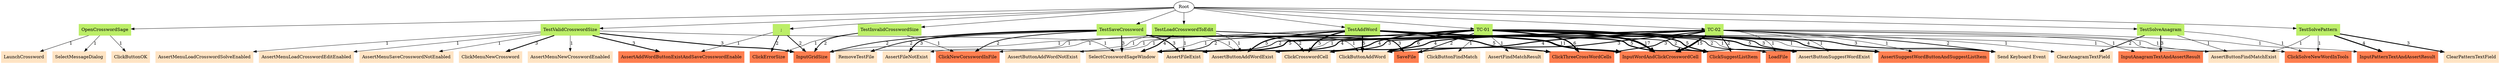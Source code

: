 // TC <-> K
digraph {
	Root
	OpenCrosswordSage [color=darkolivegreen2 shape=box style=filled]
		Root -> OpenCrosswordSage
	LaunchCrossword [color=bisque shape=box style=filled]
	SelectMessageDialog [color=bisque shape=box style=filled]
	ClickButtonOK [color=bisque shape=box style=filled]
	TestValidCrosswordSize [color=darkolivegreen2 shape=box style=filled]
		Root -> TestValidCrosswordSize
	SelectCrosswordSageWindow [color=bisque shape=box style=filled]
	AssertMenuNewCrosswordEnabled [color=bisque shape=box style=filled]
	AssertMenuLoadCrosswordSolveEnabled [color=bisque shape=box style=filled]
	AssertMenuLoadCrosswordEditEnabled [color=bisque shape=box style=filled]
	AssertMenuSaveCrosswordNotEnabled [color=bisque shape=box style=filled]
	ClickMenuNewCrossword [color=bisque shape=box style=filled]
	InputGridSize [color=coral shape=box style=filled]
	AssertAddWordButtonExistAndSaveCrosswordEnable [color=coral shape=box style=filled]
	ClickMenuNewCrossword [color=bisque shape=box style=filled]
	InputGridSize [color=coral shape=box style=filled]
	AssertAddWordButtonExistAndSaveCrosswordEnable [color=coral shape=box style=filled]
	ClickMenuNewCrossword [color=bisque shape=box style=filled]
	InputGridSize [color=coral shape=box style=filled]
	AssertAddWordButtonExistAndSaveCrosswordEnable [color=coral shape=box style=filled]
	TestInvalidCrosswordSize [color=darkolivegreen2 shape=box style=filled]
		Root -> TestInvalidCrosswordSize
	ClickNewCorsswordInFile [color=coral shape=box style=filled]
	InputGridSize [color=coral shape=box style=filled]
	ClickErrorSize [color=coral shape=box style=filled]
	InputGridSize [color=coral shape=box style=filled]
	";" [color=darkolivegreen2 shape=box style=filled]
		Root -> ";"
	ClickErrorSize [color=coral shape=box style=filled]
	InputGridSize [color=coral shape=box style=filled]
	ClickErrorSize [color=coral shape=box style=filled]
	InputGridSize [color=coral shape=box style=filled]
	AssertAddWordButtonExistAndSaveCrosswordEnable [color=coral shape=box style=filled]
	TestAddWord [color=darkolivegreen2 shape=box style=filled]
		Root -> TestAddWord
	ClickNewCorsswordInFile [color=coral shape=box style=filled]
	InputGridSize [color=coral shape=box style=filled]
	SelectCrosswordSageWindow [color=bisque shape=box style=filled]
	AssertButtonAddWordExist [color=bisque shape=box style=filled]
	ClickButtonAddWord [color=bisque shape=box style=filled]
	ClickThreeCrossWordCells [color=coral shape=box style=filled]
	InputWordAndClickCrosswordCell [color=coral shape=box style=filled]
	InputWordAndClickCrosswordCell [color=coral shape=box style=filled]
	InputWordAndClickCrosswordCell [color=coral shape=box style=filled]
	InputWordAndClickCrosswordCell [color=coral shape=box style=filled]
	AssertButtonSuggestWordExist [color=bisque shape=box style=filled]
	ClickSuggestListItem [color=coral shape=box style=filled]
	ClickCrosswordCell [color=bisque shape=box style=filled]
	AssertSuggestWordButtonAndSuggestListItem [color=coral shape=box style=filled]
	AssertButtonAddWordExist [color=bisque shape=box style=filled]
	ClickButtonAddWord [color=bisque shape=box style=filled]
	ClickThreeCrossWordCells [color=coral shape=box style=filled]
	InputWordAndClickCrosswordCell [color=coral shape=box style=filled]
	InputWordAndClickCrosswordCell [color=coral shape=box style=filled]
	InputWordAndClickCrosswordCell [color=coral shape=box style=filled]
	AssertButtonSuggestWordExist [color=bisque shape=box style=filled]
	ClickSuggestListItem [color=coral shape=box style=filled]
	AssertButtonAddWordExist [color=bisque shape=box style=filled]
	ClickButtonAddWord [color=bisque shape=box style=filled]
	ClickThreeCrossWordCells [color=coral shape=box style=filled]
	ClickSuggestListItem [color=coral shape=box style=filled]
	ClickCrosswordCell [color=bisque shape=box style=filled]
	AssertSuggestWordButtonAndSuggestListItem [color=coral shape=box style=filled]
	AssertButtonAddWordExist [color=bisque shape=box style=filled]
	ClickButtonAddWord [color=bisque shape=box style=filled]
	ClickThreeCrossWordCells [color=coral shape=box style=filled]
	InputWordAndClickCrosswordCell [color=coral shape=box style=filled]
	InputWordAndClickCrosswordCell [color=coral shape=box style=filled]
	"Send Keyboard Event" [color=bisque shape=box style=filled]
	ClickSuggestListItem [color=coral shape=box style=filled]
	AssertButtonAddWordExist [color=bisque shape=box style=filled]
	ClickButtonAddWord [color=bisque shape=box style=filled]
	ClickThreeCrossWordCells [color=coral shape=box style=filled]
	InputWordAndClickCrosswordCell [color=coral shape=box style=filled]
	InputWordAndClickCrosswordCell [color=coral shape=box style=filled]
	ClickSuggestListItem [color=coral shape=box style=filled]
	ClickCrosswordCell [color=bisque shape=box style=filled]
	AssertSuggestWordButtonAndSuggestListItem [color=coral shape=box style=filled]
	ClickCrosswordCell [color=bisque shape=box style=filled]
	AssertSuggestWordButtonAndSuggestListItem [color=coral shape=box style=filled]
	ClickCrosswordCell [color=bisque shape=box style=filled]
	AssertSuggestWordButtonAndSuggestListItem [color=coral shape=box style=filled]
	TestSaveCrossword [color=darkolivegreen2 shape=box style=filled]
		Root -> TestSaveCrossword
	ClickNewCorsswordInFile [color=coral shape=box style=filled]
	InputGridSize [color=coral shape=box style=filled]
	AssertFileNotExist [color=bisque shape=box style=filled]
	SelectCrosswordSageWindow [color=bisque shape=box style=filled]
	SaveFile [color=coral shape=box style=filled]
	AssertFileExist [color=bisque shape=box style=filled]
	SelectCrosswordSageWindow [color=bisque shape=box style=filled]
	SaveFile [color=coral shape=box style=filled]
	AssertFileExist [color=bisque shape=box style=filled]
	RemoveTestFile [color=bisque shape=box style=filled]
	AssertFileNotExist [color=bisque shape=box style=filled]
	ClickNewCorsswordInFile [color=coral shape=box style=filled]
	InputGridSize [color=coral shape=box style=filled]
	SelectCrosswordSageWindow [color=bisque shape=box style=filled]
	AssertButtonAddWordExist [color=bisque shape=box style=filled]
	ClickButtonAddWord [color=bisque shape=box style=filled]
	ClickCrosswordCell [color=bisque shape=box style=filled]
	ClickCrosswordCell [color=bisque shape=box style=filled]
	SaveFile [color=coral shape=box style=filled]
	AssertFileExist [color=bisque shape=box style=filled]
	RemoveTestFile [color=bisque shape=box style=filled]
	AssertFileNotExist [color=bisque shape=box style=filled]
	TestLoadCrosswordToEdit [color=darkolivegreen2 shape=box style=filled]
		Root -> TestLoadCrosswordToEdit
	AssertFileNotExist [color=bisque shape=box style=filled]
	SelectCrosswordSageWindow [color=bisque shape=box style=filled]
	LoadFile [color=coral shape=box style=filled]
	SelectCrosswordSageWindow [color=bisque shape=box style=filled]
	AssertButtonAddWordNotExist [color=bisque shape=box style=filled]
	AssertFileExist [color=bisque shape=box style=filled]
	SelectCrosswordSageWindow [color=bisque shape=box style=filled]
	LoadFile [color=coral shape=box style=filled]
	SelectCrosswordSageWindow [color=bisque shape=box style=filled]
	AssertButtonAddWordExist [color=bisque shape=box style=filled]
	TestSolvePattern [color=darkolivegreen2 shape=box style=filled]
		Root -> TestSolvePattern
	ClickSolveNewWordInTools [color=coral shape=box style=filled]
	AssertButtonFindMatchExist [color=bisque shape=box style=filled]
	InputPatternTextAndAssertResult [color=coral shape=box style=filled]
	ClearPatternTextField [color=bisque shape=box style=filled]
	InputPatternTextAndAssertResult [color=coral shape=box style=filled]
	ClearPatternTextField [color=bisque shape=box style=filled]
	InputPatternTextAndAssertResult [color=coral shape=box style=filled]
	ClearPatternTextField [color=bisque shape=box style=filled]
	InputPatternTextAndAssertResult [color=coral shape=box style=filled]
	TestSolveAnagram [color=darkolivegreen2 shape=box style=filled]
		Root -> TestSolveAnagram
	ClickSolveNewWordInTools [color=coral shape=box style=filled]
	AssertButtonFindMatchExist [color=bisque shape=box style=filled]
	InputAnagramTextAndAssertResult [color=coral shape=box style=filled]
	ClearAnagramTextField [color=bisque shape=box style=filled]
	InputAnagramTextAndAssertResult [color=coral shape=box style=filled]
	ClearAnagramTextField [color=bisque shape=box style=filled]
	InputAnagramTextAndAssertResult [color=coral shape=box style=filled]
	"TC-01" [color=darkolivegreen2 shape=box style=filled]
		Root -> "TC-01"
	ClickNewCorsswordInFile [color=coral shape=box style=filled]
	InputGridSize [color=coral shape=box style=filled]
	SelectCrosswordSageWindow [color=bisque shape=box style=filled]
	AssertButtonAddWordExist [color=bisque shape=box style=filled]
	ClickButtonAddWord [color=bisque shape=box style=filled]
	ClickThreeCrossWordCells [color=coral shape=box style=filled]
	InputWordAndClickCrosswordCell [color=coral shape=box style=filled]
	InputWordAndClickCrosswordCell [color=coral shape=box style=filled]
	InputWordAndClickCrosswordCell [color=coral shape=box style=filled]
	InputWordAndClickCrosswordCell [color=coral shape=box style=filled]
	ClickSuggestListItem [color=coral shape=box style=filled]
	ClickButtonAddWord [color=bisque shape=box style=filled]
	ClickThreeCrossWordCells [color=coral shape=box style=filled]
	InputWordAndClickCrosswordCell [color=coral shape=box style=filled]
	InputWordAndClickCrosswordCell [color=coral shape=box style=filled]
	InputWordAndClickCrosswordCell [color=coral shape=box style=filled]
	"Send Keyboard Event" [color=bisque shape=box style=filled]
	ClickButtonAddWord [color=bisque shape=box style=filled]
	ClickThreeCrossWordCells [color=coral shape=box style=filled]
	InputWordAndClickCrosswordCell [color=coral shape=box style=filled]
	"Send Keyboard Event" [color=bisque shape=box style=filled]
	ClickSuggestListItem [color=coral shape=box style=filled]
	ClickCrosswordCell [color=bisque shape=box style=filled]
	AssertSuggestWordButtonAndSuggestListItem [color=coral shape=box style=filled]
	ClickButtonAddWord [color=bisque shape=box style=filled]
	ClickThreeCrossWordCells [color=coral shape=box style=filled]
	InputWordAndClickCrosswordCell [color=coral shape=box style=filled]
	InputWordAndClickCrosswordCell [color=coral shape=box style=filled]
	InputWordAndClickCrosswordCell [color=coral shape=box style=filled]
	"Send Keyboard Event" [color=bisque shape=box style=filled]
	AssertButtonSuggestWordExist [color=bisque shape=box style=filled]
	ClickSuggestListItem [color=coral shape=box style=filled]
	ClickCrosswordCell [color=bisque shape=box style=filled]
	AssertSuggestWordButtonAndSuggestListItem [color=coral shape=box style=filled]
	ClickButtonAddWord [color=bisque shape=box style=filled]
	ClickThreeCrossWordCells [color=coral shape=box style=filled]
	InputWordAndClickCrosswordCell [color=coral shape=box style=filled]
	InputWordAndClickCrosswordCell [color=coral shape=box style=filled]
	AssertButtonSuggestWordExist [color=bisque shape=box style=filled]
	ClickSuggestListItem [color=coral shape=box style=filled]
	ClickCrosswordCell [color=bisque shape=box style=filled]
	AssertSuggestWordButtonAndSuggestListItem [color=coral shape=box style=filled]
	SaveFile [color=coral shape=box style=filled]
	AssertFileExist [color=bisque shape=box style=filled]
	ClickSolveNewWordInTools [color=coral shape=box style=filled]
	AssertButtonFindMatchExist [color=bisque shape=box style=filled]
	ClickButtonFindMatch [color=bisque shape=box style=filled]
	AssertFindMatchResult [color=bisque shape=box style=filled]
	LoadFile [color=coral shape=box style=filled]
	SelectCrosswordSageWindow [color=bisque shape=box style=filled]
	ClickButtonAddWord [color=bisque shape=box style=filled]
	ClickThreeCrossWordCells [color=coral shape=box style=filled]
	InputWordAndClickCrosswordCell [color=coral shape=box style=filled]
	InputWordAndClickCrosswordCell [color=coral shape=box style=filled]
	InputWordAndClickCrosswordCell [color=coral shape=box style=filled]
	InputWordAndClickCrosswordCell [color=coral shape=box style=filled]
	AssertButtonSuggestWordExist [color=bisque shape=box style=filled]
	ClickSuggestListItem [color=coral shape=box style=filled]
	ClickCrosswordCell [color=bisque shape=box style=filled]
	AssertSuggestWordButtonAndSuggestListItem [color=coral shape=box style=filled]
	SaveFile [color=coral shape=box style=filled]
	AssertFileExist [color=bisque shape=box style=filled]
	"TC-02" [color=darkolivegreen2 shape=box style=filled]
		Root -> "TC-02"
	ClickSolveNewWordInTools [color=coral shape=box style=filled]
	InputAnagramTextAndAssertResult [color=coral shape=box style=filled]
	ClearAnagramTextField [color=bisque shape=box style=filled]
	InputPatternTextAndAssertResult [color=coral shape=box style=filled]
	AssertFileExist [color=bisque shape=box style=filled]
	SelectCrosswordSageWindow [color=bisque shape=box style=filled]
	LoadFile [color=coral shape=box style=filled]
	SelectCrosswordSageWindow [color=bisque shape=box style=filled]
	AssertButtonAddWordExist [color=bisque shape=box style=filled]
	ClickButtonAddWord [color=bisque shape=box style=filled]
	ClickThreeCrossWordCells [color=coral shape=box style=filled]
	InputWordAndClickCrosswordCell [color=coral shape=box style=filled]
	InputWordAndClickCrosswordCell [color=coral shape=box style=filled]
	InputWordAndClickCrosswordCell [color=coral shape=box style=filled]
	InputWordAndClickCrosswordCell [color=coral shape=box style=filled]
	ClickSuggestListItem [color=coral shape=box style=filled]
	ClickButtonAddWord [color=bisque shape=box style=filled]
	ClickThreeCrossWordCells [color=coral shape=box style=filled]
	InputWordAndClickCrosswordCell [color=coral shape=box style=filled]
	InputWordAndClickCrosswordCell [color=coral shape=box style=filled]
	InputWordAndClickCrosswordCell [color=coral shape=box style=filled]
	InputWordAndClickCrosswordCell [color=coral shape=box style=filled]
	InputWordAndClickCrosswordCell [color=coral shape=box style=filled]
	"Send Keyboard Event" [color=bisque shape=box style=filled]
	ClickButtonAddWord [color=bisque shape=box style=filled]
	ClickCrosswordCell [color=bisque shape=box style=filled]
	ClickCrosswordCell [color=bisque shape=box style=filled]
	SaveFile [color=coral shape=box style=filled]
	SelectCrosswordSageWindow [color=bisque shape=box style=filled]
	AssertButtonAddWordExist [color=bisque shape=box style=filled]
	ClickCrosswordCell [color=bisque shape=box style=filled]
	InputWordAndClickCrosswordCell [color=coral shape=box style=filled]
	InputWordAndClickCrosswordCell [color=coral shape=box style=filled]
	InputWordAndClickCrosswordCell [color=coral shape=box style=filled]
	AssertButtonSuggestWordExist [color=bisque shape=box style=filled]
	ClickSuggestListItem [color=coral shape=box style=filled]
	ClickCrosswordCell [color=bisque shape=box style=filled]
	AssertSuggestWordButtonAndSuggestListItem [color=coral shape=box style=filled]
	SaveFile [color=coral shape=box style=filled]
	SelectCrosswordSageWindow [color=bisque shape=box style=filled]
	AssertButtonAddWordExist [color=bisque shape=box style=filled]
	ClickButtonAddWord [color=bisque shape=box style=filled]
	ClickThreeCrossWordCells [color=coral shape=box style=filled]
	InputWordAndClickCrosswordCell [color=coral shape=box style=filled]
	InputWordAndClickCrosswordCell [color=coral shape=box style=filled]
	InputWordAndClickCrosswordCell [color=coral shape=box style=filled]
	"Send Keyboard Event" [color=bisque shape=box style=filled]
	SelectCrosswordSageWindow [color=bisque shape=box style=filled]
	SaveFile [color=coral shape=box style=filled]
	AssertFileExist [color=bisque shape=box style=filled]
	AssertFileExist [color=bisque shape=box style=filled]
	AssertFileExist [color=bisque shape=box style=filled]
		TestValidCrosswordSize -> AssertAddWordButtonExistAndSaveCrosswordEnable [label=3 penwidth=2.58496250072]
		";" -> AssertAddWordButtonExistAndSaveCrosswordEnable [label=1 penwidth=1.0]
		TestInvalidCrosswordSize -> ClickNewCorsswordInFile [label=1 penwidth=1.0]
		TestAddWord -> ClickCrosswordCell [label=5 penwidth=3.32192809489]
		TestLoadCrosswordToEdit -> AssertButtonAddWordExist [label=1 penwidth=1.0]
		"TC-02" -> ClickThreeCrossWordCells [label=3 penwidth=2.58496250072]
		TestAddWord -> ClickSuggestListItem [label=5 penwidth=3.32192809489]
		TestSaveCrossword -> ClickButtonAddWord [label=1 penwidth=1.0]
		TestValidCrosswordSize -> SelectCrosswordSageWindow [label=1 penwidth=1.0]
		TestAddWord -> SelectCrosswordSageWindow [label=1 penwidth=1.0]
		TestLoadCrosswordToEdit -> AssertButtonAddWordNotExist [label=1 penwidth=1.0]
		"TC-02" -> ClickCrosswordCell [label=4 penwidth=3.0]
		TestSaveCrossword -> RemoveTestFile [label=2 penwidth=2.0]
		TestAddWord -> InputGridSize [label=1 penwidth=1.0]
		"TC-02" -> InputAnagramTextAndAssertResult [label=1 penwidth=1.0]
		"TC-02" -> AssertFileExist [label=4 penwidth=3.0]
		TestInvalidCrosswordSize -> InputGridSize [label=2 penwidth=2.0]
		";" -> InputGridSize [label=2 penwidth=2.0]
		TestSolveAnagram -> ClickSolveNewWordInTools [label=1 penwidth=1.0]
		TestLoadCrosswordToEdit -> AssertFileNotExist [label=1 penwidth=1.0]
		TestAddWord -> "Send Keyboard Event" [label=1 penwidth=1.0]
		"TC-01" -> ClickNewCorsswordInFile [label=1 penwidth=1.0]
		"TC-01" -> "Send Keyboard Event" [label=3 penwidth=2.58496250072]
		"TC-01" -> ClickSuggestListItem [label=5 penwidth=3.32192809489]
		TestValidCrosswordSize -> AssertMenuNewCrosswordEnabled [label=1 penwidth=1.0]
		"TC-01" -> ClickCrosswordCell [label=4 penwidth=3.0]
		OpenCrosswordSage -> ClickButtonOK [label=1 penwidth=1.0]
		"TC-01" -> AssertButtonSuggestWordExist [label=3 penwidth=2.58496250072]
		TestSaveCrossword -> ClickNewCorsswordInFile [label=2 penwidth=2.0]
		TestAddWord -> AssertButtonSuggestWordExist [label=2 penwidth=2.0]
		TestValidCrosswordSize -> AssertMenuLoadCrosswordSolveEnabled [label=1 penwidth=1.0]
		"TC-01" -> ClickSolveNewWordInTools [label=1 penwidth=1.0]
		TestSolvePattern -> InputPatternTextAndAssertResult [label=4 penwidth=3.0]
		OpenCrosswordSage -> SelectMessageDialog [label=1 penwidth=1.0]
		"TC-01" -> InputGridSize [label=1 penwidth=1.0]
		"TC-02" -> LoadFile [label=1 penwidth=1.0]
		TestSaveCrossword -> SaveFile [label=3 penwidth=2.58496250072]
		TestSolvePattern -> ClearPatternTextField [label=3 penwidth=2.58496250072]
		TestAddWord -> ClickNewCorsswordInFile [label=1 penwidth=1.0]
		TestSolveAnagram -> InputAnagramTextAndAssertResult [label=3 penwidth=2.58496250072]
		"TC-01" -> LoadFile [label=1 penwidth=1.0]
		TestLoadCrosswordToEdit -> SelectCrosswordSageWindow [label=4 penwidth=3.0]
		TestSaveCrossword -> AssertFileNotExist [label=3 penwidth=2.58496250072]
		TestLoadCrosswordToEdit -> LoadFile [label=2 penwidth=2.0]
		TestSaveCrossword -> AssertFileExist [label=3 penwidth=2.58496250072]
		TestSaveCrossword -> ClickCrosswordCell [label=2 penwidth=2.0]
		"TC-02" -> ClickSuggestListItem [label=2 penwidth=2.0]
		"TC-02" -> AssertButtonAddWordExist [label=3 penwidth=2.58496250072]
		TestLoadCrosswordToEdit -> AssertFileExist [label=1 penwidth=1.0]
		TestSolveAnagram -> ClearAnagramTextField [label=2 penwidth=2.0]
		"TC-01" -> AssertButtonAddWordExist [label=1 penwidth=1.0]
		"TC-01" -> AssertButtonFindMatchExist [label=1 penwidth=1.0]
		TestAddWord -> AssertButtonAddWordExist [label=5 penwidth=3.32192809489]
		";" -> ClickErrorSize [label=2 penwidth=2.0]
		"TC-01" -> SaveFile [label=2 penwidth=2.0]
		"TC-02" -> ClickSolveNewWordInTools [label=1 penwidth=1.0]
		"TC-01" -> AssertFileExist [label=2 penwidth=2.0]
		"TC-02" -> SelectCrosswordSageWindow [label=5 penwidth=3.32192809489]
		"TC-01" -> InputWordAndClickCrosswordCell [label=17 penwidth=5.08746284125]
		TestValidCrosswordSize -> AssertMenuSaveCrosswordNotEnabled [label=1 penwidth=1.0]
		TestSaveCrossword -> InputGridSize [label=2 penwidth=2.0]
		"TC-02" -> InputWordAndClickCrosswordCell [label=15 penwidth=4.90689059561]
		TestValidCrosswordSize -> AssertMenuLoadCrosswordEditEnabled [label=1 penwidth=1.0]
		"TC-02" -> ClearAnagramTextField [label=1 penwidth=1.0]
		TestAddWord -> ClickThreeCrossWordCells [label=5 penwidth=3.32192809489]
		TestAddWord -> ClickButtonAddWord [label=5 penwidth=3.32192809489]
		"TC-02" -> InputPatternTextAndAssertResult [label=1 penwidth=1.0]
		TestSolvePattern -> ClickSolveNewWordInTools [label=1 penwidth=1.0]
		"TC-01" -> ClickButtonAddWord [label=6 penwidth=3.58496250072]
		TestSaveCrossword -> SelectCrosswordSageWindow [label=3 penwidth=2.58496250072]
		"TC-01" -> ClickButtonFindMatch [label=1 penwidth=1.0]
		OpenCrosswordSage -> LaunchCrossword [label=1 penwidth=1.0]
		"TC-02" -> SaveFile [label=3 penwidth=2.58496250072]
		"TC-01" -> AssertFindMatchResult [label=1 penwidth=1.0]
		TestAddWord -> AssertSuggestWordButtonAndSuggestListItem [label=5 penwidth=3.32192809489]
		TestValidCrosswordSize -> InputGridSize [label=3 penwidth=2.58496250072]
		TestValidCrosswordSize -> ClickMenuNewCrossword [label=3 penwidth=2.58496250072]
		"TC-01" -> AssertSuggestWordButtonAndSuggestListItem [label=4 penwidth=3.0]
		TestSaveCrossword -> AssertButtonAddWordExist [label=1 penwidth=1.0]
		"TC-02" -> ClickButtonAddWord [label=4 penwidth=3.0]
		"TC-02" -> AssertButtonSuggestWordExist [label=1 penwidth=1.0]
		TestInvalidCrosswordSize -> ClickErrorSize [label=1 penwidth=1.0]
		TestAddWord -> InputWordAndClickCrosswordCell [label=11 penwidth=4.45943161864]
		"TC-01" -> SelectCrosswordSageWindow [label=2 penwidth=2.0]
		TestSolveAnagram -> AssertButtonFindMatchExist [label=1 penwidth=1.0]
		"TC-01" -> ClickThreeCrossWordCells [label=6 penwidth=3.58496250072]
		"TC-02" -> "Send Keyboard Event" [label=2 penwidth=2.0]
		"TC-02" -> AssertSuggestWordButtonAndSuggestListItem [label=1 penwidth=1.0]
		TestSolvePattern -> AssertButtonFindMatchExist [label=1 penwidth=1.0]
}